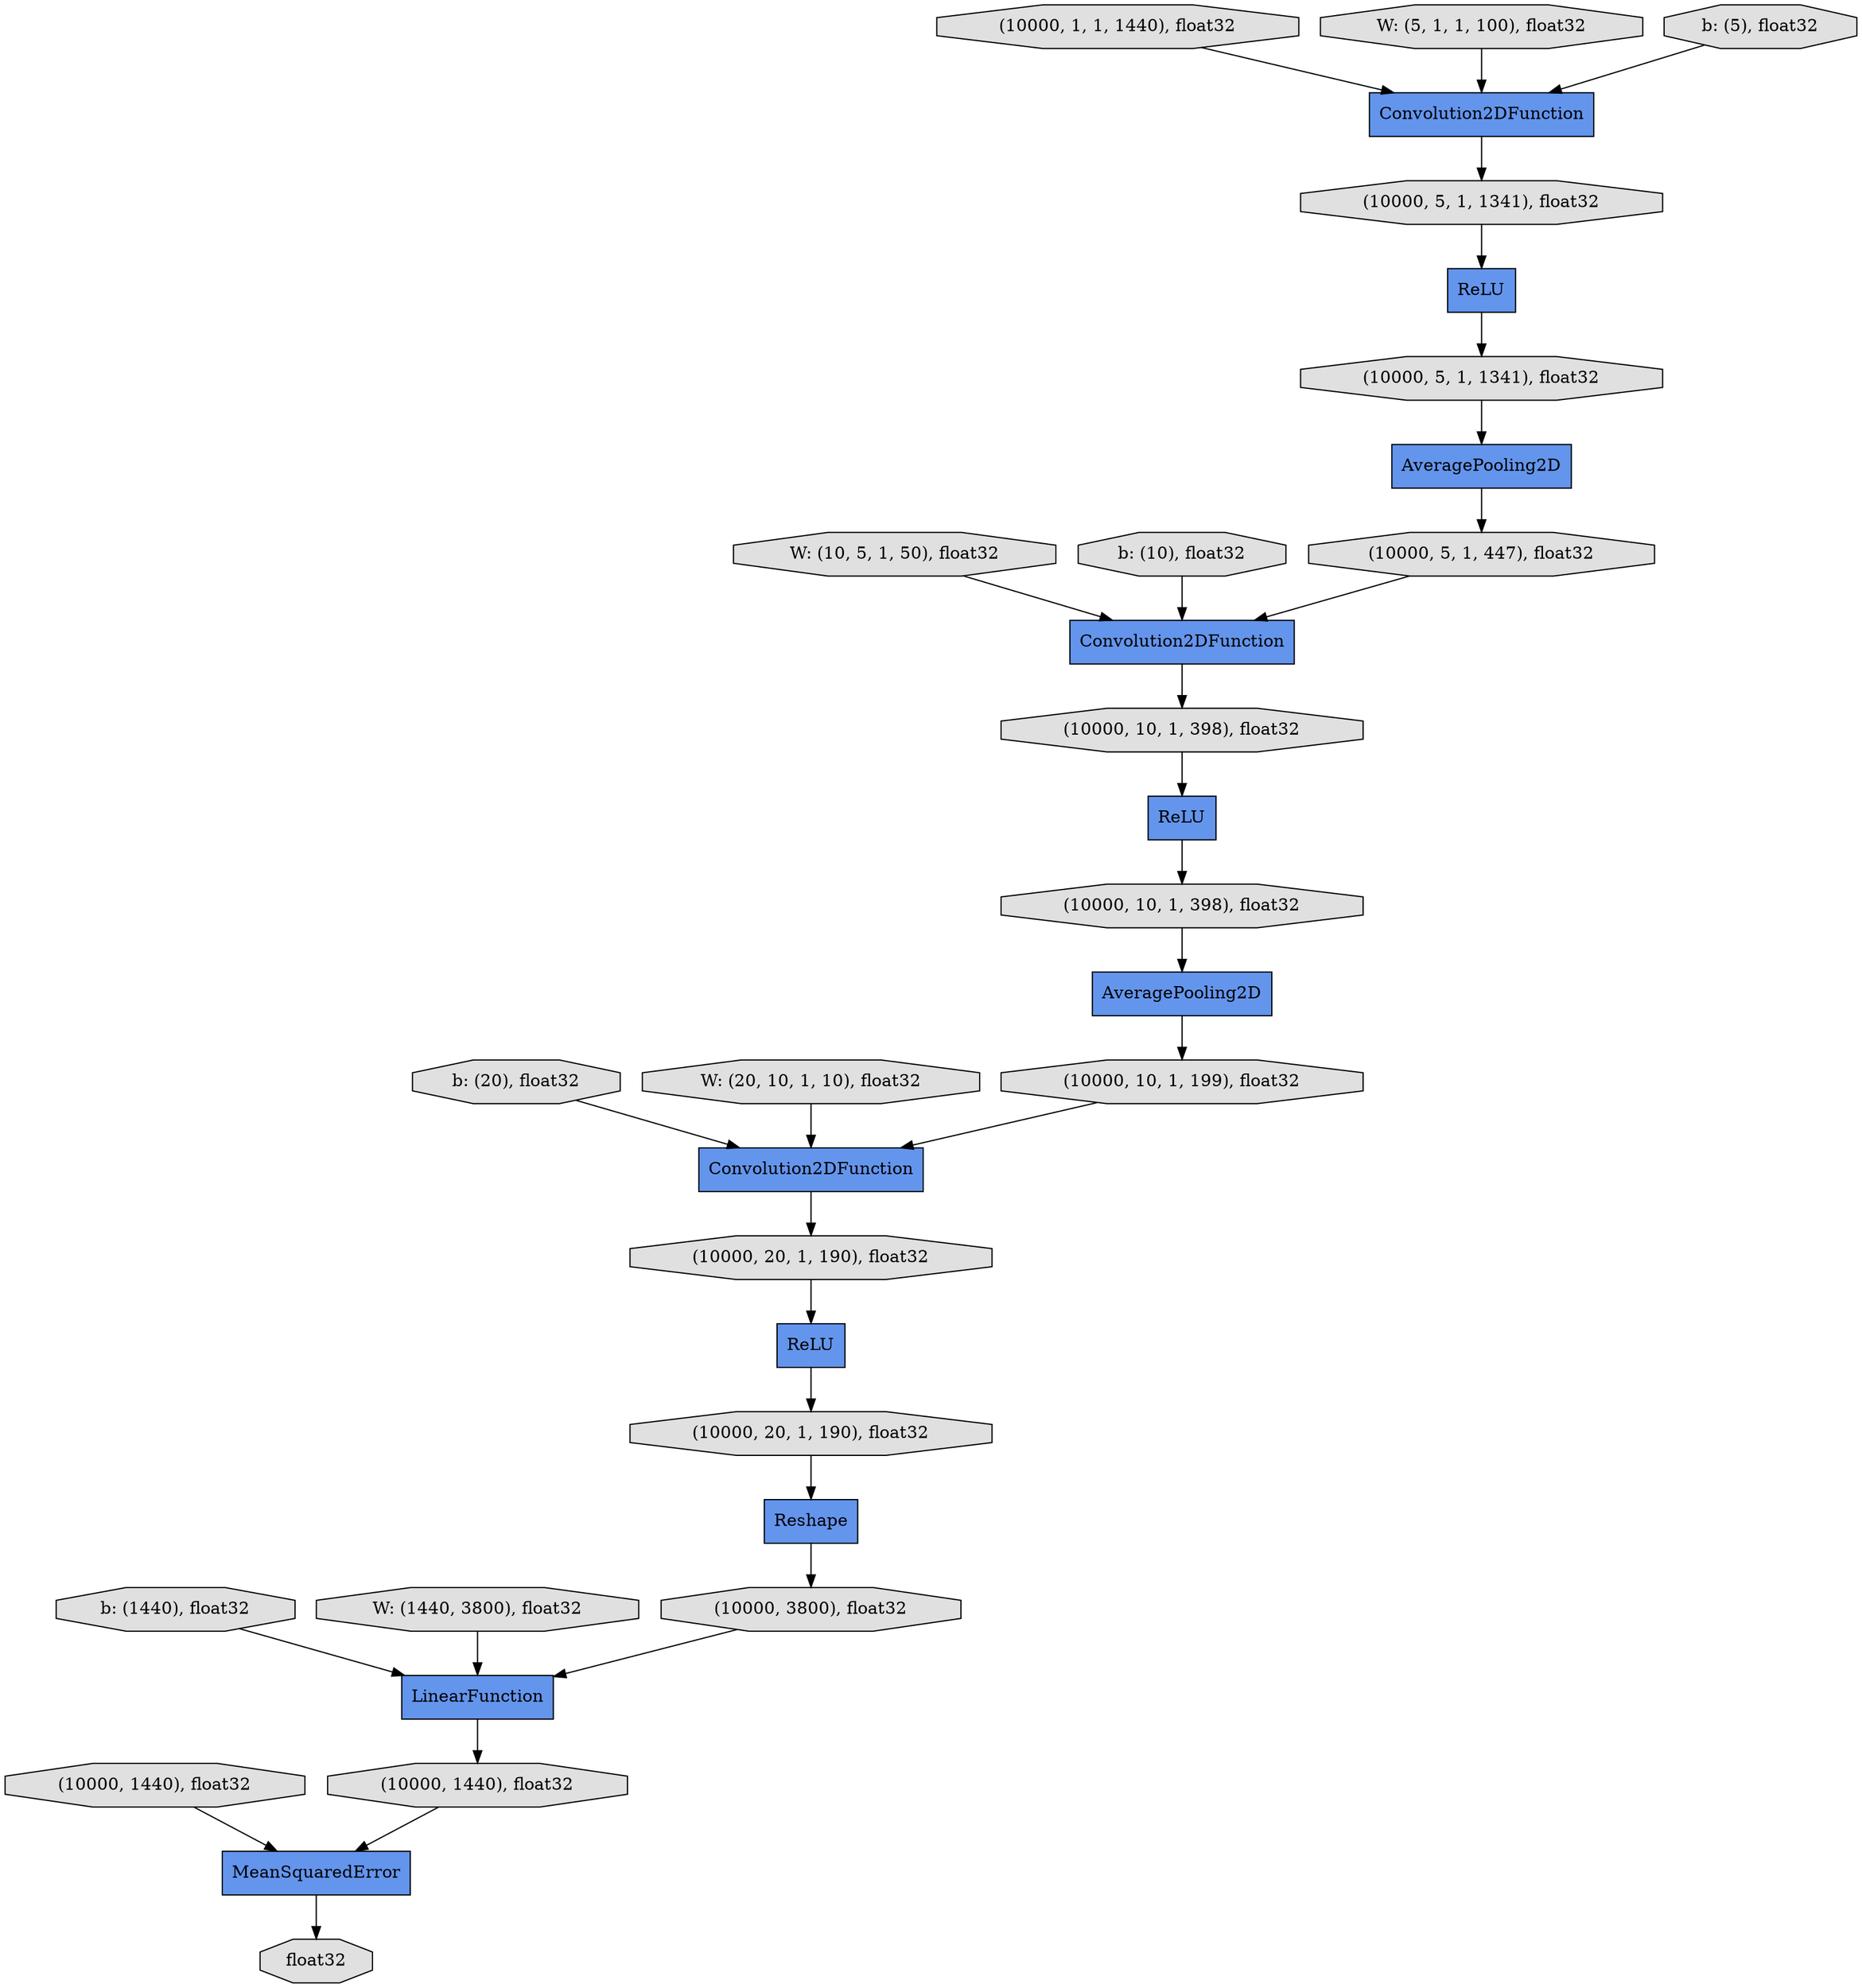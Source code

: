 digraph graphname{rankdir=TB;140450681141400 [label="Convolution2DFunction",fillcolor="#6495ED",style="filled",shape="record"];140450356793528 [label="Convolution2DFunction",fillcolor="#6495ED",style="filled",shape="record"];140449725159688 [label="MeanSquaredError",fillcolor="#6495ED",style="filled",shape="record"];140449725116712 [label="W: (10, 5, 1, 50), float32",fillcolor="#E0E0E0",style="filled",shape="octagon"];140450345881952 [label="(10000, 5, 1, 1341), float32",fillcolor="#E0E0E0",style="filled",shape="octagon"];140449725077936 [label="b: (20), float32",fillcolor="#E0E0E0",style="filled",shape="octagon"];140449725116936 [label="b: (1440), float32",fillcolor="#E0E0E0",style="filled",shape="octagon"];140449725159968 [label="(10000, 20, 1, 190), float32",fillcolor="#E0E0E0",style="filled",shape="octagon"];140450930063904 [label="AveragePooling2D",fillcolor="#6495ED",style="filled",shape="record"];140449725117048 [label="b: (10), float32",fillcolor="#E0E0E0",style="filled",shape="octagon"];140450345882232 [label="(10000, 1, 1, 1440), float32",fillcolor="#E0E0E0",style="filled",shape="octagon"];140449725160080 [label="ReLU",fillcolor="#6495ED",style="filled",shape="record"];140449725160192 [label="(10000, 20, 1, 190), float32",fillcolor="#E0E0E0",style="filled",shape="octagon"];140450930901792 [label="(10000, 5, 1, 1341), float32",fillcolor="#E0E0E0",style="filled",shape="octagon"];140450930850616 [label="ReLU",fillcolor="#6495ED",style="filled",shape="record"];140450345882456 [label="Convolution2DFunction",fillcolor="#6495ED",style="filled",shape="record"];140449725158344 [label="float32",fillcolor="#E0E0E0",style="filled",shape="octagon"];140449725078608 [label="W: (20, 10, 1, 10), float32",fillcolor="#E0E0E0",style="filled",shape="octagon"];140449725160640 [label="Reshape",fillcolor="#6495ED",style="filled",shape="record"];140449725160752 [label="LinearFunction",fillcolor="#6495ED",style="filled",shape="record"];140449725160864 [label="(10000, 3800), float32",fillcolor="#E0E0E0",style="filled",shape="octagon"];140449725079000 [label="W: (5, 1, 1, 100), float32",fillcolor="#E0E0E0",style="filled",shape="octagon"];140450930810384 [label="(10000, 5, 1, 447), float32",fillcolor="#E0E0E0",style="filled",shape="octagon"];140450930028104 [label="AveragePooling2D",fillcolor="#6495ED",style="filled",shape="record"];140449725159016 [label="(10000, 10, 1, 398), float32",fillcolor="#E0E0E0",style="filled",shape="octagon"];140449725161088 [label="(10000, 1440), float32",fillcolor="#E0E0E0",style="filled",shape="octagon"];140449725161144 [label="(10000, 1440), float32",fillcolor="#E0E0E0",style="filled",shape="octagon"];140449725159128 [label="ReLU",fillcolor="#6495ED",style="filled",shape="record"];140449725527824 [label="W: (1440, 3800), float32",fillcolor="#E0E0E0",style="filled",shape="octagon"];140449725159240 [label="(10000, 10, 1, 398), float32",fillcolor="#E0E0E0",style="filled",shape="octagon"];140449725079504 [label="b: (5), float32",fillcolor="#E0E0E0",style="filled",shape="octagon"];140449725159408 [label="(10000, 10, 1, 199), float32",fillcolor="#E0E0E0",style="filled",shape="octagon"];140450930028104 -> 140450930810384;140450681141400 -> 140449725159968;140450345882456 -> 140450345881952;140450930901792 -> 140450930028104;140449725161088 -> 140449725159688;140449725160752 -> 140449725161088;140450930850616 -> 140450930901792;140449725159240 -> 140450930063904;140450345881952 -> 140450930850616;140449725159016 -> 140449725159128;140449725117048 -> 140450356793528;140449725159128 -> 140449725159240;140449725160864 -> 140449725160752;140449725160192 -> 140449725160640;140449725078608 -> 140450681141400;140450345882232 -> 140450345882456;140450930063904 -> 140449725159408;140449725116936 -> 140449725160752;140449725079504 -> 140450345882456;140449725160080 -> 140449725160192;140449725077936 -> 140450681141400;140450356793528 -> 140449725159016;140449725161144 -> 140449725159688;140449725527824 -> 140449725160752;140449725159968 -> 140449725160080;140449725159408 -> 140450681141400;140449725160640 -> 140449725160864;140449725079000 -> 140450345882456;140449725159688 -> 140449725158344;140450930810384 -> 140450356793528;140449725116712 -> 140450356793528;}